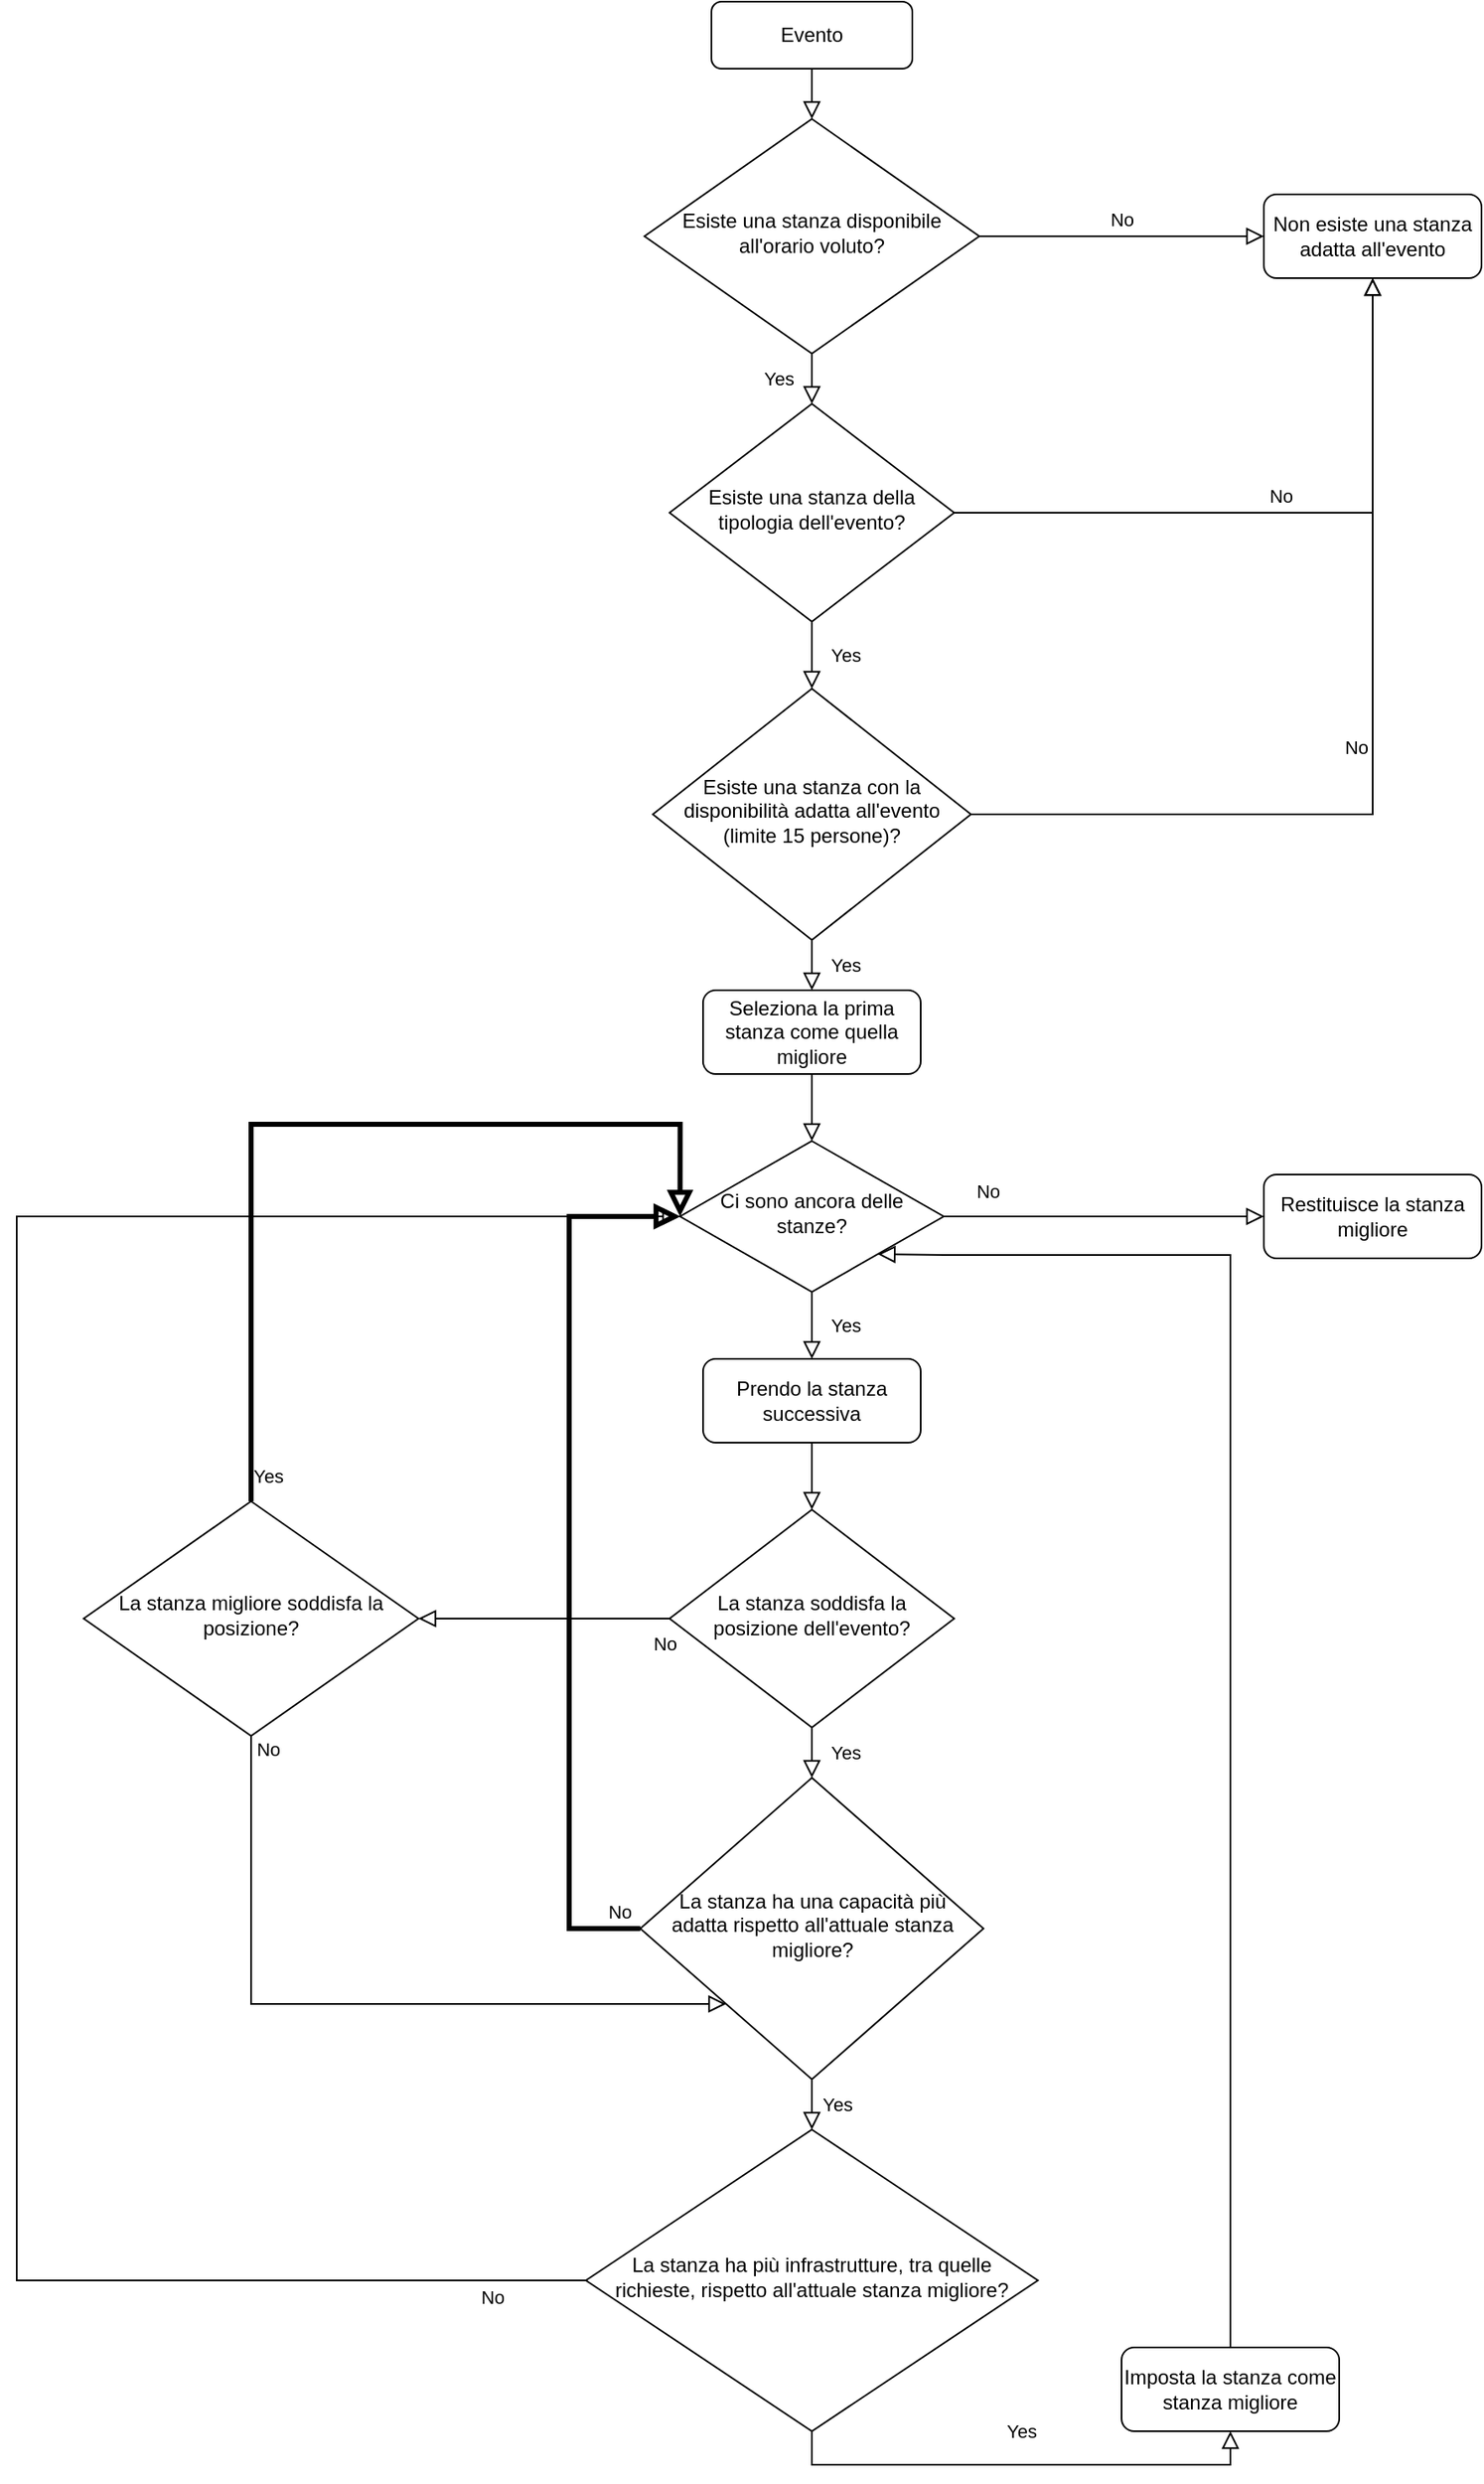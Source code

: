 <mxfile version="20.8.10" type="device"><diagram id="C5RBs43oDa-KdzZeNtuy" name="Page-1"><mxGraphModel dx="2261" dy="756" grid="1" gridSize="10" guides="1" tooltips="1" connect="1" arrows="1" fold="1" page="1" pageScale="1" pageWidth="827" pageHeight="1169" math="0" shadow="0"><root><mxCell id="WIyWlLk6GJQsqaUBKTNV-0"/><mxCell id="WIyWlLk6GJQsqaUBKTNV-1" parent="WIyWlLk6GJQsqaUBKTNV-0"/><mxCell id="WIyWlLk6GJQsqaUBKTNV-2" value="" style="rounded=0;html=1;jettySize=auto;orthogonalLoop=1;fontSize=11;endArrow=block;endFill=0;endSize=8;strokeWidth=1;shadow=0;labelBackgroundColor=none;edgeStyle=orthogonalEdgeStyle;" parent="WIyWlLk6GJQsqaUBKTNV-1" source="WIyWlLk6GJQsqaUBKTNV-3" target="WIyWlLk6GJQsqaUBKTNV-6" edge="1"><mxGeometry relative="1" as="geometry"/></mxCell><mxCell id="WIyWlLk6GJQsqaUBKTNV-3" value="Evento" style="rounded=1;whiteSpace=wrap;html=1;fontSize=12;glass=0;strokeWidth=1;shadow=0;" parent="WIyWlLk6GJQsqaUBKTNV-1" vertex="1"><mxGeometry x="355" y="70" width="120" height="40" as="geometry"/></mxCell><mxCell id="WIyWlLk6GJQsqaUBKTNV-4" value="Yes" style="rounded=0;html=1;jettySize=auto;orthogonalLoop=1;fontSize=11;endArrow=block;endFill=0;endSize=8;strokeWidth=1;shadow=0;labelBackgroundColor=none;edgeStyle=orthogonalEdgeStyle;" parent="WIyWlLk6GJQsqaUBKTNV-1" source="WIyWlLk6GJQsqaUBKTNV-6" target="WIyWlLk6GJQsqaUBKTNV-10" edge="1"><mxGeometry y="20" relative="1" as="geometry"><mxPoint as="offset"/></mxGeometry></mxCell><mxCell id="WIyWlLk6GJQsqaUBKTNV-5" value="No" style="edgeStyle=orthogonalEdgeStyle;rounded=0;html=1;jettySize=auto;orthogonalLoop=1;fontSize=11;endArrow=block;endFill=0;endSize=8;strokeWidth=1;shadow=0;labelBackgroundColor=none;entryX=0;entryY=0.5;entryDx=0;entryDy=0;" parent="WIyWlLk6GJQsqaUBKTNV-1" source="WIyWlLk6GJQsqaUBKTNV-6" target="022kImAwYwxhbcqtgXu4-14" edge="1"><mxGeometry y="10" relative="1" as="geometry"><mxPoint as="offset"/><mxPoint x="685" y="210" as="targetPoint"/></mxGeometry></mxCell><mxCell id="WIyWlLk6GJQsqaUBKTNV-6" value="Esiste una stanza disponibile all'orario voluto?" style="rhombus;whiteSpace=wrap;html=1;shadow=0;fontFamily=Helvetica;fontSize=12;align=center;strokeWidth=1;spacing=6;spacingTop=-4;" parent="WIyWlLk6GJQsqaUBKTNV-1" vertex="1"><mxGeometry x="315" y="140" width="200" height="140" as="geometry"/></mxCell><mxCell id="WIyWlLk6GJQsqaUBKTNV-10" value="Esiste una stanza della tipologia dell'evento?" style="rhombus;whiteSpace=wrap;html=1;shadow=0;fontFamily=Helvetica;fontSize=12;align=center;strokeWidth=1;spacing=6;spacingTop=-4;" parent="WIyWlLk6GJQsqaUBKTNV-1" vertex="1"><mxGeometry x="330" y="310" width="170" height="130" as="geometry"/></mxCell><mxCell id="022kImAwYwxhbcqtgXu4-14" value="Non esiste una stanza adatta all'evento" style="rounded=1;whiteSpace=wrap;html=1;fontSize=12;glass=0;strokeWidth=1;shadow=0;" vertex="1" parent="WIyWlLk6GJQsqaUBKTNV-1"><mxGeometry x="685" y="185" width="130" height="50" as="geometry"/></mxCell><mxCell id="022kImAwYwxhbcqtgXu4-16" value="No" style="edgeStyle=orthogonalEdgeStyle;rounded=0;html=1;jettySize=auto;orthogonalLoop=1;fontSize=11;endArrow=block;endFill=0;endSize=8;strokeWidth=1;shadow=0;labelBackgroundColor=none;entryX=0.5;entryY=1;entryDx=0;entryDy=0;exitX=1;exitY=0.5;exitDx=0;exitDy=0;" edge="1" parent="WIyWlLk6GJQsqaUBKTNV-1" source="WIyWlLk6GJQsqaUBKTNV-10" target="022kImAwYwxhbcqtgXu4-14"><mxGeometry y="10" relative="1" as="geometry"><mxPoint as="offset"/><mxPoint x="525" y="220" as="sourcePoint"/><mxPoint x="695" y="220" as="targetPoint"/></mxGeometry></mxCell><mxCell id="022kImAwYwxhbcqtgXu4-18" value="Yes" style="rounded=0;html=1;jettySize=auto;orthogonalLoop=1;fontSize=11;endArrow=block;endFill=0;endSize=8;strokeWidth=1;shadow=0;labelBackgroundColor=none;edgeStyle=orthogonalEdgeStyle;exitX=0.5;exitY=1;exitDx=0;exitDy=0;" edge="1" parent="WIyWlLk6GJQsqaUBKTNV-1" source="WIyWlLk6GJQsqaUBKTNV-10" target="022kImAwYwxhbcqtgXu4-19"><mxGeometry y="20" relative="1" as="geometry"><mxPoint as="offset"/><mxPoint x="425" y="290" as="sourcePoint"/><mxPoint x="415" y="520" as="targetPoint"/></mxGeometry></mxCell><mxCell id="022kImAwYwxhbcqtgXu4-19" value="Esiste una stanza con la disponibilità adatta all'evento (limite 15 persone)?" style="rhombus;whiteSpace=wrap;html=1;shadow=0;fontFamily=Helvetica;fontSize=12;align=center;strokeWidth=1;spacing=6;spacingTop=-4;" vertex="1" parent="WIyWlLk6GJQsqaUBKTNV-1"><mxGeometry x="320" y="480" width="190" height="150" as="geometry"/></mxCell><mxCell id="022kImAwYwxhbcqtgXu4-20" value="No" style="edgeStyle=orthogonalEdgeStyle;rounded=0;html=1;jettySize=auto;orthogonalLoop=1;fontSize=11;endArrow=block;endFill=0;endSize=8;strokeWidth=1;shadow=0;labelBackgroundColor=none;entryX=0.5;entryY=1;entryDx=0;entryDy=0;exitX=1;exitY=0.5;exitDx=0;exitDy=0;" edge="1" parent="WIyWlLk6GJQsqaUBKTNV-1" source="022kImAwYwxhbcqtgXu4-19" target="022kImAwYwxhbcqtgXu4-14"><mxGeometry y="10" relative="1" as="geometry"><mxPoint as="offset"/><mxPoint x="510" y="385" as="sourcePoint"/><mxPoint x="760" y="245" as="targetPoint"/></mxGeometry></mxCell><mxCell id="022kImAwYwxhbcqtgXu4-21" value="La stanza soddisfa la posizione dell'evento?" style="rhombus;whiteSpace=wrap;html=1;shadow=0;fontFamily=Helvetica;fontSize=12;align=center;strokeWidth=1;spacing=6;spacingTop=-4;" vertex="1" parent="WIyWlLk6GJQsqaUBKTNV-1"><mxGeometry x="330" y="970" width="170" height="130" as="geometry"/></mxCell><mxCell id="022kImAwYwxhbcqtgXu4-22" value="Yes" style="rounded=0;html=1;jettySize=auto;orthogonalLoop=1;fontSize=11;endArrow=block;endFill=0;endSize=8;strokeWidth=1;shadow=0;labelBackgroundColor=none;edgeStyle=orthogonalEdgeStyle;exitX=0.5;exitY=1;exitDx=0;exitDy=0;entryX=0.5;entryY=0;entryDx=0;entryDy=0;" edge="1" parent="WIyWlLk6GJQsqaUBKTNV-1" source="022kImAwYwxhbcqtgXu4-19" target="022kImAwYwxhbcqtgXu4-37"><mxGeometry y="20" relative="1" as="geometry"><mxPoint as="offset"/><mxPoint x="425" y="450" as="sourcePoint"/><mxPoint x="655" y="660" as="targetPoint"/></mxGeometry></mxCell><mxCell id="022kImAwYwxhbcqtgXu4-23" value="Prendo la stanza successiva" style="rounded=1;whiteSpace=wrap;html=1;fontSize=12;glass=0;strokeWidth=1;shadow=0;" vertex="1" parent="WIyWlLk6GJQsqaUBKTNV-1"><mxGeometry x="350" y="880" width="130" height="50" as="geometry"/></mxCell><mxCell id="022kImAwYwxhbcqtgXu4-24" value="Yes" style="rounded=0;html=1;jettySize=auto;orthogonalLoop=1;fontSize=11;endArrow=block;endFill=0;endSize=8;strokeWidth=1;shadow=0;labelBackgroundColor=none;edgeStyle=orthogonalEdgeStyle;exitX=0.5;exitY=1;exitDx=0;exitDy=0;entryX=0.5;entryY=0;entryDx=0;entryDy=0;fontColor=#FFFFFF;" edge="1" parent="WIyWlLk6GJQsqaUBKTNV-1" source="022kImAwYwxhbcqtgXu4-23" target="022kImAwYwxhbcqtgXu4-21"><mxGeometry x="0.5" y="30" relative="1" as="geometry"><mxPoint as="offset"/><mxPoint x="425" y="850" as="sourcePoint"/><mxPoint x="425" y="890" as="targetPoint"/></mxGeometry></mxCell><mxCell id="022kImAwYwxhbcqtgXu4-25" value="Yes" style="rounded=0;html=1;jettySize=auto;orthogonalLoop=1;fontSize=11;endArrow=block;endFill=0;endSize=8;strokeWidth=1;shadow=0;labelBackgroundColor=none;edgeStyle=orthogonalEdgeStyle;exitX=0.5;exitY=1;exitDx=0;exitDy=0;entryX=0.5;entryY=0;entryDx=0;entryDy=0;" edge="1" parent="WIyWlLk6GJQsqaUBKTNV-1" source="022kImAwYwxhbcqtgXu4-21" target="022kImAwYwxhbcqtgXu4-28"><mxGeometry y="20" relative="1" as="geometry"><mxPoint as="offset"/><mxPoint x="425" y="850" as="sourcePoint"/><mxPoint x="415" y="1140" as="targetPoint"/></mxGeometry></mxCell><mxCell id="022kImAwYwxhbcqtgXu4-26" value="No" style="edgeStyle=orthogonalEdgeStyle;rounded=0;html=1;jettySize=auto;orthogonalLoop=1;fontSize=11;endArrow=block;endFill=0;endSize=8;strokeWidth=1;shadow=0;labelBackgroundColor=none;exitX=0;exitY=0.5;exitDx=0;exitDy=0;entryX=1;entryY=0.5;entryDx=0;entryDy=0;" edge="1" parent="WIyWlLk6GJQsqaUBKTNV-1" source="022kImAwYwxhbcqtgXu4-21" target="022kImAwYwxhbcqtgXu4-27"><mxGeometry x="-0.951" y="15" relative="1" as="geometry"><mxPoint as="offset"/><mxPoint x="520" y="695" as="sourcePoint"/><mxPoint x="145" y="900" as="targetPoint"/></mxGeometry></mxCell><mxCell id="022kImAwYwxhbcqtgXu4-27" value="La stanza migliore soddisfa la posizione?" style="rhombus;whiteSpace=wrap;html=1;shadow=0;fontFamily=Helvetica;fontSize=12;align=center;strokeWidth=1;spacing=6;spacingTop=-4;" vertex="1" parent="WIyWlLk6GJQsqaUBKTNV-1"><mxGeometry x="-20" y="965" width="200" height="140" as="geometry"/></mxCell><mxCell id="022kImAwYwxhbcqtgXu4-28" value="La stanza ha una capacità più adatta rispetto all'attuale stanza migliore?" style="rhombus;whiteSpace=wrap;html=1;shadow=0;fontFamily=Helvetica;fontSize=12;align=center;strokeWidth=1;spacing=6;spacingTop=-4;" vertex="1" parent="WIyWlLk6GJQsqaUBKTNV-1"><mxGeometry x="312.5" y="1130" width="205" height="180" as="geometry"/></mxCell><mxCell id="022kImAwYwxhbcqtgXu4-29" value="Yes" style="rounded=0;html=1;jettySize=auto;orthogonalLoop=1;fontSize=11;endArrow=block;endFill=0;endSize=8;strokeWidth=1;shadow=0;labelBackgroundColor=none;edgeStyle=orthogonalEdgeStyle;entryX=0.5;entryY=0;entryDx=0;entryDy=0;" edge="1" parent="WIyWlLk6GJQsqaUBKTNV-1" target="022kImAwYwxhbcqtgXu4-32"><mxGeometry y="15" relative="1" as="geometry"><mxPoint as="offset"/><mxPoint x="415" y="1310" as="sourcePoint"/><mxPoint x="415" y="1370" as="targetPoint"/></mxGeometry></mxCell><mxCell id="022kImAwYwxhbcqtgXu4-31" value="No" style="edgeStyle=orthogonalEdgeStyle;rounded=0;html=1;jettySize=auto;orthogonalLoop=1;fontSize=11;endArrow=block;endFill=0;endSize=8;strokeWidth=3;shadow=0;labelBackgroundColor=none;exitX=0;exitY=0.5;exitDx=0;exitDy=0;entryX=0;entryY=0.5;entryDx=0;entryDy=0;" edge="1" parent="WIyWlLk6GJQsqaUBKTNV-1" source="022kImAwYwxhbcqtgXu4-28" target="022kImAwYwxhbcqtgXu4-40"><mxGeometry x="-0.953" y="-10" relative="1" as="geometry"><mxPoint as="offset"/><mxPoint x="340" y="965" as="sourcePoint"/><mxPoint x="130" y="1220" as="targetPoint"/><Array as="points"><mxPoint x="270" y="1220"/><mxPoint x="270" y="795"/></Array></mxGeometry></mxCell><mxCell id="022kImAwYwxhbcqtgXu4-32" value="La stanza ha più infrastrutture, tra quelle richieste, rispetto all'attuale stanza migliore?" style="rhombus;whiteSpace=wrap;html=1;shadow=0;fontFamily=Helvetica;fontSize=12;align=center;strokeWidth=1;spacing=6;spacingTop=-4;" vertex="1" parent="WIyWlLk6GJQsqaUBKTNV-1"><mxGeometry x="280" y="1340" width="270" height="180" as="geometry"/></mxCell><mxCell id="022kImAwYwxhbcqtgXu4-33" value="Yes" style="rounded=0;html=1;jettySize=auto;orthogonalLoop=1;fontSize=11;endArrow=block;endFill=0;endSize=8;strokeWidth=1;shadow=0;labelBackgroundColor=none;edgeStyle=orthogonalEdgeStyle;exitX=0.5;exitY=1;exitDx=0;exitDy=0;entryX=0.5;entryY=1;entryDx=0;entryDy=0;" edge="1" parent="WIyWlLk6GJQsqaUBKTNV-1" source="022kImAwYwxhbcqtgXu4-32" target="022kImAwYwxhbcqtgXu4-36"><mxGeometry y="20" relative="1" as="geometry"><mxPoint as="offset"/><mxPoint x="415" y="1350" as="sourcePoint"/><mxPoint x="640" y="1560" as="targetPoint"/></mxGeometry></mxCell><mxCell id="022kImAwYwxhbcqtgXu4-34" value="No" style="edgeStyle=orthogonalEdgeStyle;rounded=0;html=1;jettySize=auto;orthogonalLoop=1;fontSize=11;endArrow=block;endFill=0;endSize=8;strokeWidth=1;shadow=0;labelBackgroundColor=none;exitX=0;exitY=0.5;exitDx=0;exitDy=0;entryX=0;entryY=0.5;entryDx=0;entryDy=0;" edge="1" parent="WIyWlLk6GJQsqaUBKTNV-1" source="022kImAwYwxhbcqtgXu4-32" target="022kImAwYwxhbcqtgXu4-40"><mxGeometry x="-0.918" y="10" relative="1" as="geometry"><mxPoint as="offset"/><mxPoint x="340" y="1205" as="sourcePoint"/><mxPoint x="130" y="1340" as="targetPoint"/><Array as="points"><mxPoint x="-60" y="1430"/><mxPoint x="-60" y="795"/></Array></mxGeometry></mxCell><mxCell id="022kImAwYwxhbcqtgXu4-36" value="Imposta la stanza come stanza migliore" style="rounded=1;whiteSpace=wrap;html=1;fontSize=12;glass=0;strokeWidth=1;shadow=0;" vertex="1" parent="WIyWlLk6GJQsqaUBKTNV-1"><mxGeometry x="600" y="1470" width="130" height="50" as="geometry"/></mxCell><mxCell id="022kImAwYwxhbcqtgXu4-37" value="Seleziona la prima stanza come quella migliore" style="rounded=1;whiteSpace=wrap;html=1;fontSize=12;glass=0;strokeWidth=1;shadow=0;" vertex="1" parent="WIyWlLk6GJQsqaUBKTNV-1"><mxGeometry x="350" y="660" width="130" height="50" as="geometry"/></mxCell><mxCell id="022kImAwYwxhbcqtgXu4-38" value="Yes" style="rounded=0;html=1;jettySize=auto;orthogonalLoop=1;fontSize=11;endArrow=block;endFill=0;endSize=8;strokeWidth=1;shadow=0;labelBackgroundColor=none;edgeStyle=orthogonalEdgeStyle;exitX=0.5;exitY=1;exitDx=0;exitDy=0;fontColor=#FFFFFF;entryX=0.5;entryY=0;entryDx=0;entryDy=0;" edge="1" parent="WIyWlLk6GJQsqaUBKTNV-1" source="022kImAwYwxhbcqtgXu4-37" target="022kImAwYwxhbcqtgXu4-40"><mxGeometry x="0.5" y="30" relative="1" as="geometry"><mxPoint as="offset"/><mxPoint x="425" y="810" as="sourcePoint"/><mxPoint x="415" y="750" as="targetPoint"/></mxGeometry></mxCell><mxCell id="022kImAwYwxhbcqtgXu4-40" value="Ci sono ancora delle stanze?" style="rhombus;whiteSpace=wrap;html=1;shadow=0;fontFamily=Helvetica;fontSize=12;align=center;strokeWidth=1;spacing=6;spacingTop=-4;" vertex="1" parent="WIyWlLk6GJQsqaUBKTNV-1"><mxGeometry x="336.25" y="750" width="157.5" height="90" as="geometry"/></mxCell><mxCell id="022kImAwYwxhbcqtgXu4-41" value="Yes" style="rounded=0;html=1;jettySize=auto;orthogonalLoop=1;fontSize=11;endArrow=block;endFill=0;endSize=8;strokeWidth=1;shadow=0;labelBackgroundColor=none;edgeStyle=orthogonalEdgeStyle;exitX=0.5;exitY=1;exitDx=0;exitDy=0;entryX=0.5;entryY=0;entryDx=0;entryDy=0;" edge="1" parent="WIyWlLk6GJQsqaUBKTNV-1" source="022kImAwYwxhbcqtgXu4-40" target="022kImAwYwxhbcqtgXu4-23"><mxGeometry y="20" relative="1" as="geometry"><mxPoint as="offset"/><mxPoint x="425" y="640" as="sourcePoint"/><mxPoint x="425" y="670" as="targetPoint"/></mxGeometry></mxCell><mxCell id="022kImAwYwxhbcqtgXu4-42" value="No" style="edgeStyle=orthogonalEdgeStyle;rounded=0;html=1;jettySize=auto;orthogonalLoop=1;fontSize=11;endArrow=block;endFill=0;endSize=8;strokeWidth=1;shadow=0;labelBackgroundColor=none;exitX=1;exitY=0.5;exitDx=0;exitDy=0;entryX=0;entryY=0.5;entryDx=0;entryDy=0;" edge="1" parent="WIyWlLk6GJQsqaUBKTNV-1" source="022kImAwYwxhbcqtgXu4-40" target="022kImAwYwxhbcqtgXu4-44"><mxGeometry x="-0.726" y="15" relative="1" as="geometry"><mxPoint as="offset"/><mxPoint x="340" y="1045" as="sourcePoint"/><mxPoint x="620" y="795" as="targetPoint"/></mxGeometry></mxCell><mxCell id="022kImAwYwxhbcqtgXu4-44" value="Restituisce la stanza migliore" style="rounded=1;whiteSpace=wrap;html=1;fontSize=12;glass=0;strokeWidth=1;shadow=0;" vertex="1" parent="WIyWlLk6GJQsqaUBKTNV-1"><mxGeometry x="685" y="770" width="130" height="50" as="geometry"/></mxCell><mxCell id="022kImAwYwxhbcqtgXu4-47" value="No" style="edgeStyle=orthogonalEdgeStyle;rounded=0;html=1;jettySize=auto;orthogonalLoop=1;fontSize=11;endArrow=block;endFill=0;endSize=8;strokeWidth=1;shadow=0;labelBackgroundColor=none;exitX=0.5;exitY=0;exitDx=0;exitDy=0;entryX=1;entryY=1;entryDx=0;entryDy=0;fontColor=#FFFFFF;" edge="1" parent="WIyWlLk6GJQsqaUBKTNV-1" source="022kImAwYwxhbcqtgXu4-36" target="022kImAwYwxhbcqtgXu4-40"><mxGeometry x="0.182" y="-115" relative="1" as="geometry"><mxPoint as="offset"/><mxPoint x="290" y="1440" as="sourcePoint"/><mxPoint x="140" y="1350" as="targetPoint"/><Array as="points"><mxPoint x="665" y="818"/><mxPoint x="494" y="818"/></Array></mxGeometry></mxCell><mxCell id="022kImAwYwxhbcqtgXu4-48" value="Yes" style="rounded=0;html=1;jettySize=auto;orthogonalLoop=1;fontSize=11;endArrow=block;endFill=0;endSize=8;strokeWidth=3;shadow=0;labelBackgroundColor=none;edgeStyle=orthogonalEdgeStyle;exitX=0.5;exitY=0;exitDx=0;exitDy=0;entryX=0;entryY=0.5;entryDx=0;entryDy=0;" edge="1" parent="WIyWlLk6GJQsqaUBKTNV-1" source="022kImAwYwxhbcqtgXu4-27" target="022kImAwYwxhbcqtgXu4-40"><mxGeometry x="-0.944" y="-10" relative="1" as="geometry"><mxPoint as="offset"/><mxPoint x="425" y="640" as="sourcePoint"/><mxPoint x="425" y="670" as="targetPoint"/><Array as="points"><mxPoint x="80" y="740"/><mxPoint x="336" y="740"/></Array></mxGeometry></mxCell><mxCell id="022kImAwYwxhbcqtgXu4-49" value="No" style="edgeStyle=orthogonalEdgeStyle;rounded=0;html=1;jettySize=auto;orthogonalLoop=1;fontSize=11;endArrow=block;endFill=0;endSize=8;strokeWidth=1;shadow=0;labelBackgroundColor=none;exitX=0.5;exitY=1;exitDx=0;exitDy=0;entryX=0;entryY=1;entryDx=0;entryDy=0;" edge="1" parent="WIyWlLk6GJQsqaUBKTNV-1" source="022kImAwYwxhbcqtgXu4-27" target="022kImAwYwxhbcqtgXu4-28"><mxGeometry x="-0.963" y="10" relative="1" as="geometry"><mxPoint as="offset"/><mxPoint x="340" y="1045" as="sourcePoint"/><mxPoint x="160" y="990" as="targetPoint"/><Array as="points"><mxPoint x="80" y="1265"/></Array></mxGeometry></mxCell></root></mxGraphModel></diagram></mxfile>